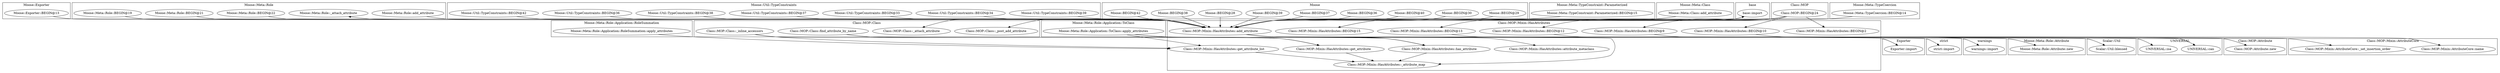 digraph {
graph [overlap=false]
subgraph cluster_warnings {
	label="warnings";
	"warnings::import";
}
subgraph cluster_Moose_Exporter {
	label="Moose::Exporter";
	"Moose::Exporter::BEGIN@13";
}
subgraph cluster_Moose_Meta_Role {
	label="Moose::Meta::Role";
	"Moose::Meta::Role::BEGIN@22";
	"Moose::Meta::Role::BEGIN@21";
	"Moose::Meta::Role::BEGIN@19";
	"Moose::Meta::Role::add_attribute";
	"Moose::Meta::Role::_attach_attribute";
}
subgraph cluster_Moose_Util_TypeConstraints {
	label="Moose::Util::TypeConstraints";
	"Moose::Util::TypeConstraints::BEGIN@42";
	"Moose::Util::TypeConstraints::BEGIN@39";
	"Moose::Util::TypeConstraints::BEGIN@34";
	"Moose::Util::TypeConstraints::BEGIN@33";
	"Moose::Util::TypeConstraints::BEGIN@37";
	"Moose::Util::TypeConstraints::BEGIN@38";
	"Moose::Util::TypeConstraints::BEGIN@36";
}
subgraph cluster_Moose {
	label="Moose";
	"Moose::BEGIN@29";
	"Moose::BEGIN@30";
	"Moose::BEGIN@40";
	"Moose::BEGIN@36";
	"Moose::BEGIN@37";
	"Moose::BEGIN@39";
	"Moose::BEGIN@28";
	"Moose::BEGIN@38";
	"Moose::BEGIN@42";
}
subgraph cluster_Moose_Meta_TypeConstraint_Parameterized {
	label="Moose::Meta::TypeConstraint::Parameterized";
	"Moose::Meta::TypeConstraint::Parameterized::BEGIN@15";
}
subgraph cluster_Moose_Meta_Role_Application_RoleSummation {
	label="Moose::Meta::Role::Application::RoleSummation";
	"Moose::Meta::Role::Application::RoleSummation::apply_attributes";
}
subgraph cluster_Moose_Meta_Role_Attribute {
	label="Moose::Meta::Role::Attribute";
	"Moose::Meta::Role::Attribute::new";
}
subgraph cluster_Scalar_Util {
	label="Scalar::Util";
	"Scalar::Util::blessed";
}
subgraph cluster_UNIVERSAL {
	label="UNIVERSAL";
	"UNIVERSAL::isa";
	"UNIVERSAL::can";
}
subgraph cluster_Moose_Meta_Class {
	label="Moose::Meta::Class";
	"Moose::Meta::Class::add_attribute";
}
subgraph cluster_base {
	label="base";
	"base::import";
}
subgraph cluster_strict {
	label="strict";
	"strict::import";
}
subgraph cluster_Class_MOP_Class {
	label="Class::MOP::Class";
	"Class::MOP::Class::find_attribute_by_name";
	"Class::MOP::Class::_post_add_attribute";
	"Class::MOP::Class::_attach_attribute";
	"Class::MOP::Class::_inline_accessors";
}
subgraph cluster_Class_MOP {
	label="Class::MOP";
	"Class::MOP::BEGIN@24";
}
subgraph cluster_Exporter {
	label="Exporter";
	"Exporter::import";
}
subgraph cluster_Class_MOP_Attribute {
	label="Class::MOP::Attribute";
	"Class::MOP::Attribute::new";
}
subgraph cluster_Class_MOP_Mixin_AttributeCore {
	label="Class::MOP::Mixin::AttributeCore";
	"Class::MOP::Mixin::AttributeCore::_set_insertion_order";
	"Class::MOP::Mixin::AttributeCore::name";
}
subgraph cluster_Class_MOP_Mixin_HasAttributes {
	label="Class::MOP::Mixin::HasAttributes";
	"Class::MOP::Mixin::HasAttributes::BEGIN@12";
	"Class::MOP::Mixin::HasAttributes::BEGIN@13";
	"Class::MOP::Mixin::HasAttributes::get_attribute";
	"Class::MOP::Mixin::HasAttributes::get_attribute_list";
	"Class::MOP::Mixin::HasAttributes::_attribute_map";
	"Class::MOP::Mixin::HasAttributes::BEGIN@9";
	"Class::MOP::Mixin::HasAttributes::BEGIN@15";
	"Class::MOP::Mixin::HasAttributes::BEGIN@2";
	"Class::MOP::Mixin::HasAttributes::attribute_metaclass";
	"Class::MOP::Mixin::HasAttributes::BEGIN@10";
	"Class::MOP::Mixin::HasAttributes::add_attribute";
	"Class::MOP::Mixin::HasAttributes::has_attribute";
}
subgraph cluster_Moose_Meta_TypeCoercion {
	label="Moose::Meta::TypeCoercion";
	"Moose::Meta::TypeCoercion::BEGIN@14";
}
subgraph cluster_Moose_Meta_Role_Application_ToClass {
	label="Moose::Meta::Role::Application::ToClass";
	"Moose::Meta::Role::Application::ToClass::apply_attributes";
}
"Class::MOP::Mixin::HasAttributes::add_attribute" -> "Class::MOP::Mixin::AttributeCore::_set_insertion_order";
"Class::MOP::Mixin::HasAttributes::BEGIN@13" -> "Exporter::import";
"Class::MOP::Mixin::HasAttributes::BEGIN@12" -> "Exporter::import";
"Class::MOP::Class::find_attribute_by_name" -> "Class::MOP::Mixin::HasAttributes::has_attribute";
"Class::MOP::Mixin::HasAttributes::add_attribute" -> "Class::MOP::Mixin::HasAttributes::has_attribute";
"Moose::Meta::Role::Application::ToClass::apply_attributes" -> "Class::MOP::Mixin::HasAttributes::has_attribute";
"Class::MOP::Mixin::HasAttributes::add_attribute" -> "Class::MOP::Class::_post_add_attribute";
"Moose::Meta::Role::Application::RoleSummation::apply_attributes" -> "Class::MOP::Mixin::HasAttributes::get_attribute_list";
"Moose::Meta::Role::Application::ToClass::apply_attributes" -> "Class::MOP::Mixin::HasAttributes::get_attribute_list";
"Class::MOP::Class::_inline_accessors" -> "Class::MOP::Mixin::HasAttributes::get_attribute_list";
"Class::MOP::Mixin::HasAttributes::add_attribute" -> "Scalar::Util::blessed";
"Class::MOP::BEGIN@24" -> "Class::MOP::Mixin::HasAttributes::BEGIN@2";
"Class::MOP::Mixin::HasAttributes::add_attribute" -> "Class::MOP::Class::_attach_attribute";
"Class::MOP::Mixin::HasAttributes::add_attribute" -> "UNIVERSAL::can";
"Class::MOP::Mixin::HasAttributes::BEGIN@15" -> "base::import";
"Class::MOP::Mixin::HasAttributes::BEGIN@10" -> "warnings::import";
"Class::MOP::BEGIN@24" -> "Class::MOP::Mixin::HasAttributes::BEGIN@10";
"Class::MOP::Mixin::HasAttributes::add_attribute" -> "Class::MOP::Mixin::HasAttributes::attribute_metaclass";
"Class::MOP::Mixin::HasAttributes::BEGIN@9" -> "strict::import";
"Class::MOP::Class::find_attribute_by_name" -> "Class::MOP::Mixin::HasAttributes::get_attribute";
"Moose::Meta::Role::Application::ToClass::apply_attributes" -> "Class::MOP::Mixin::HasAttributes::get_attribute";
"Class::MOP::Class::_inline_accessors" -> "Class::MOP::Mixin::HasAttributes::get_attribute";
"Class::MOP::Mixin::HasAttributes::add_attribute" -> "Moose::Meta::Role::Attribute::new";
"Class::MOP::BEGIN@24" -> "Class::MOP::Mixin::HasAttributes::BEGIN@13";
"Moose::Util::TypeConstraints::BEGIN@39" -> "Class::MOP::Mixin::HasAttributes::add_attribute";
"Moose::Util::TypeConstraints::BEGIN@38" -> "Class::MOP::Mixin::HasAttributes::add_attribute";
"Moose::Meta::Role::BEGIN@21" -> "Class::MOP::Mixin::HasAttributes::add_attribute";
"base::import" -> "Class::MOP::Mixin::HasAttributes::add_attribute";
"Moose::BEGIN@29" -> "Class::MOP::Mixin::HasAttributes::add_attribute";
"Moose::Util::TypeConstraints::BEGIN@42" -> "Class::MOP::Mixin::HasAttributes::add_attribute";
"Moose::Meta::TypeCoercion::BEGIN@14" -> "Class::MOP::Mixin::HasAttributes::add_attribute";
"Moose::Meta::TypeConstraint::Parameterized::BEGIN@15" -> "Class::MOP::Mixin::HasAttributes::add_attribute";
"Moose::Meta::Class::add_attribute" -> "Class::MOP::Mixin::HasAttributes::add_attribute";
"Moose::BEGIN@39" -> "Class::MOP::Mixin::HasAttributes::add_attribute";
"Moose::BEGIN@37" -> "Class::MOP::Mixin::HasAttributes::add_attribute";
"Moose::BEGIN@36" -> "Class::MOP::Mixin::HasAttributes::add_attribute";
"Moose::BEGIN@28" -> "Class::MOP::Mixin::HasAttributes::add_attribute";
"Moose::Meta::Role::add_attribute" -> "Class::MOP::Mixin::HasAttributes::add_attribute";
"Moose::BEGIN@42" -> "Class::MOP::Mixin::HasAttributes::add_attribute";
"Moose::Util::TypeConstraints::BEGIN@33" -> "Class::MOP::Mixin::HasAttributes::add_attribute";
"Moose::Util::TypeConstraints::BEGIN@36" -> "Class::MOP::Mixin::HasAttributes::add_attribute";
"Moose::Meta::Role::BEGIN@22" -> "Class::MOP::Mixin::HasAttributes::add_attribute";
"Moose::Meta::Role::BEGIN@19" -> "Class::MOP::Mixin::HasAttributes::add_attribute";
"Moose::BEGIN@38" -> "Class::MOP::Mixin::HasAttributes::add_attribute";
"Moose::Util::TypeConstraints::BEGIN@34" -> "Class::MOP::Mixin::HasAttributes::add_attribute";
"Moose::BEGIN@30" -> "Class::MOP::Mixin::HasAttributes::add_attribute";
"Moose::BEGIN@40" -> "Class::MOP::Mixin::HasAttributes::add_attribute";
"Moose::Util::TypeConstraints::BEGIN@37" -> "Class::MOP::Mixin::HasAttributes::add_attribute";
"Moose::Exporter::BEGIN@13" -> "Class::MOP::Mixin::HasAttributes::add_attribute";
"Class::MOP::Mixin::HasAttributes::add_attribute" -> "Moose::Meta::Role::_attach_attribute";
"Class::MOP::Mixin::HasAttributes::add_attribute" -> "UNIVERSAL::isa";
"Class::MOP::BEGIN@24" -> "Class::MOP::Mixin::HasAttributes::BEGIN@9";
"Class::MOP::Mixin::HasAttributes::get_attribute_list" -> "Class::MOP::Mixin::HasAttributes::_attribute_map";
"Class::MOP::Mixin::HasAttributes::get_attribute" -> "Class::MOP::Mixin::HasAttributes::_attribute_map";
"Class::MOP::Mixin::HasAttributes::add_attribute" -> "Class::MOP::Mixin::HasAttributes::_attribute_map";
"Class::MOP::Mixin::HasAttributes::has_attribute" -> "Class::MOP::Mixin::HasAttributes::_attribute_map";
"Class::MOP::Mixin::HasAttributes::add_attribute" -> "Class::MOP::Attribute::new";
"Class::MOP::Mixin::HasAttributes::add_attribute" -> "Class::MOP::Mixin::AttributeCore::name";
"Class::MOP::BEGIN@24" -> "Class::MOP::Mixin::HasAttributes::BEGIN@12";
"Class::MOP::BEGIN@24" -> "Class::MOP::Mixin::HasAttributes::BEGIN@15";
}
